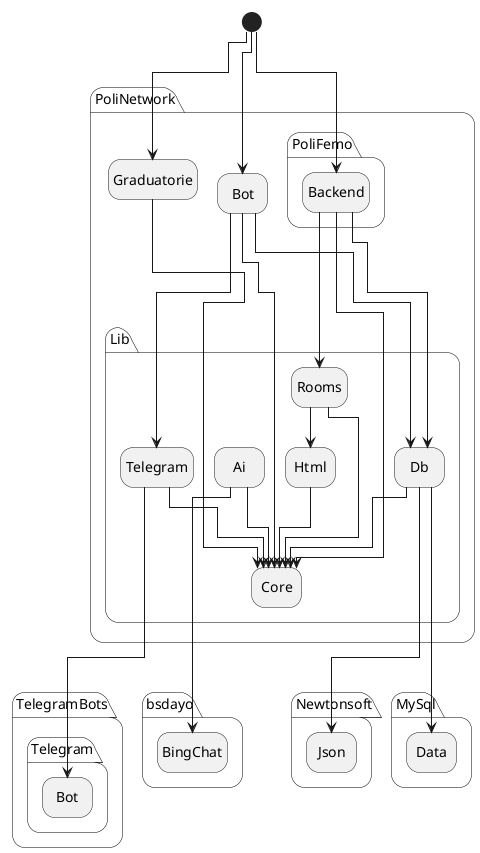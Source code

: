 @startuml
!pragma layout elk
hide empty description

[*] -down-> PoliNetwork.Graduatorie
[*] -down-> PoliNetwork.Bot
[*] -down-> PoliNetwork.PoliFemo.Backend 


PoliNetwork.Bot --> PoliNetwork.Lib.Db
PoliNetwork.Bot --> PoliNetwork.Lib.Core
PoliNetwork.Bot -> PoliNetwork.Lib.Telegram
PoliNetwork.Graduatorie --> PoliNetwork.Lib.Core

PoliNetwork.PoliFemo.Backend --> PoliNetwork.Lib.Core
PoliNetwork.PoliFemo.Backend ---> PoliNetwork.Lib.Db
PoliNetwork.PoliFemo.Backend -> PoliNetwork.Lib.Rooms

PoliNetwork.Lib.Ai -> PoliNetwork.Lib.Core
PoliNetwork.Lib.Db -> PoliNetwork.Lib.Core
PoliNetwork.Lib.Telegram -> PoliNetwork.Lib.Core
PoliNetwork.Lib.Rooms -> PoliNetwork.Lib.Core
PoliNetwork.Lib.Rooms -> PoliNetwork.Lib.Html
PoliNetwork.Lib.Html -> PoliNetwork.Lib.Core

PoliNetwork.Lib.Db --> Newtonsoft.Json
PoliNetwork.Lib.Db --> MySql.Data
PoliNetwork.Lib.Telegram --> TelegramBots.Telegram.Bot
PoliNetwork.Lib.Ai -> bsdayo.BingChat

@enduml
